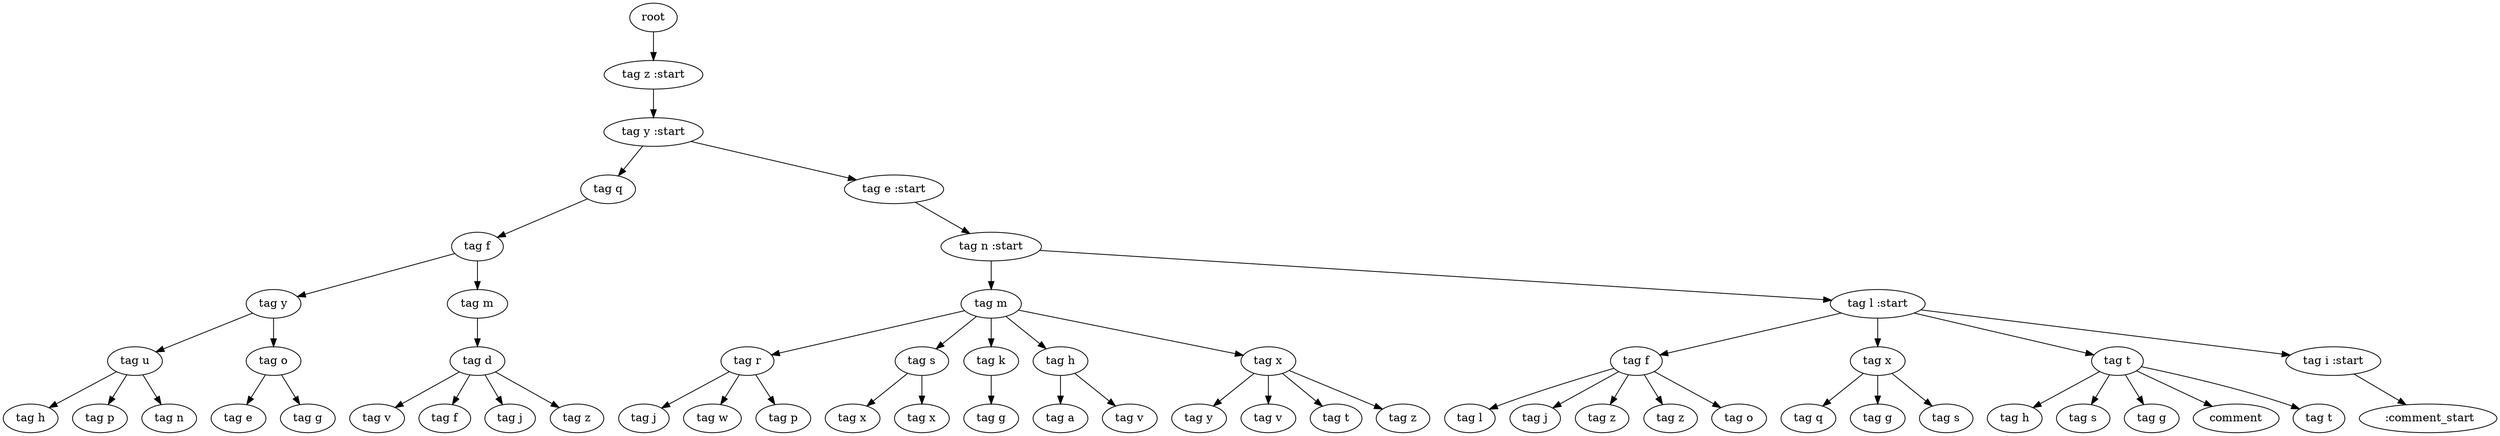 digraph Tree{
0[label="root"];
0->00
00[label="tag z :start"];
00->000
000[label="tag y :start"];
000->0000
0000[label="tag q"];
0000->00000
00000[label="tag f"];
00000->000000
000000[label="tag y"];
000000->0000000
0000000[label="tag u"];
0000000->00000000
00000000[label="tag h"];
0000000->00000001
00000001[label="tag p"];
0000000->00000002
00000002[label="tag n"];
000000->0000001
0000001[label="tag o"];
0000001->00000010
00000010[label="tag e"];
0000001->00000011
00000011[label="tag g"];
00000->000001
000001[label="tag m"];
000001->0000010
0000010[label="tag d"];
0000010->00000100
00000100[label="tag v"];
0000010->00000101
00000101[label="tag f"];
0000010->00000102
00000102[label="tag j"];
0000010->00000103
00000103[label="tag z"];
000->0001
0001[label="tag e :start"];
0001->00010
00010[label="tag n :start"];
00010->000100
000100[label="tag m"];
000100->0001000
0001000[label="tag r"];
0001000->00010000
00010000[label="tag j"];
0001000->00010001
00010001[label="tag w"];
0001000->00010002
00010002[label="tag p"];
000100->0001001
0001001[label="tag s"];
0001001->00010010
00010010[label="tag x"];
0001001->00010011
00010011[label="tag x"];
000100->0001002
0001002[label="tag k"];
0001002->00010020
00010020[label="tag g"];
000100->0001003
0001003[label="tag h"];
0001003->00010030
00010030[label="tag a"];
0001003->00010031
00010031[label="tag v"];
000100->0001004
0001004[label="tag x"];
0001004->00010040
00010040[label="tag y"];
0001004->00010041
00010041[label="tag v"];
0001004->00010042
00010042[label="tag t"];
0001004->00010043
00010043[label="tag z"];
00010->000101
000101[label="tag l :start"];
000101->0001010
0001010[label="tag f"];
0001010->00010100
00010100[label="tag l"];
0001010->00010101
00010101[label="tag j"];
0001010->00010102
00010102[label="tag z"];
0001010->00010103
00010103[label="tag z"];
0001010->00010104
00010104[label="tag o"];
000101->0001011
0001011[label="tag x"];
0001011->00010110
00010110[label="tag q"];
0001011->00010111
00010111[label="tag g"];
0001011->00010112
00010112[label="tag s"];
000101->0001012
0001012[label="tag t"];
0001012->00010120
00010120[label="tag h"];
0001012->00010121
00010121[label="tag s"];
0001012->00010122
00010122[label="tag g"];
0001012->00010123
00010123[label="comment"];
0001012->00010124
00010124[label="tag t"];
000101->0001013
0001013[label="tag i :start"];
0001013->00010130
00010130[label=" :comment_start"];
}
